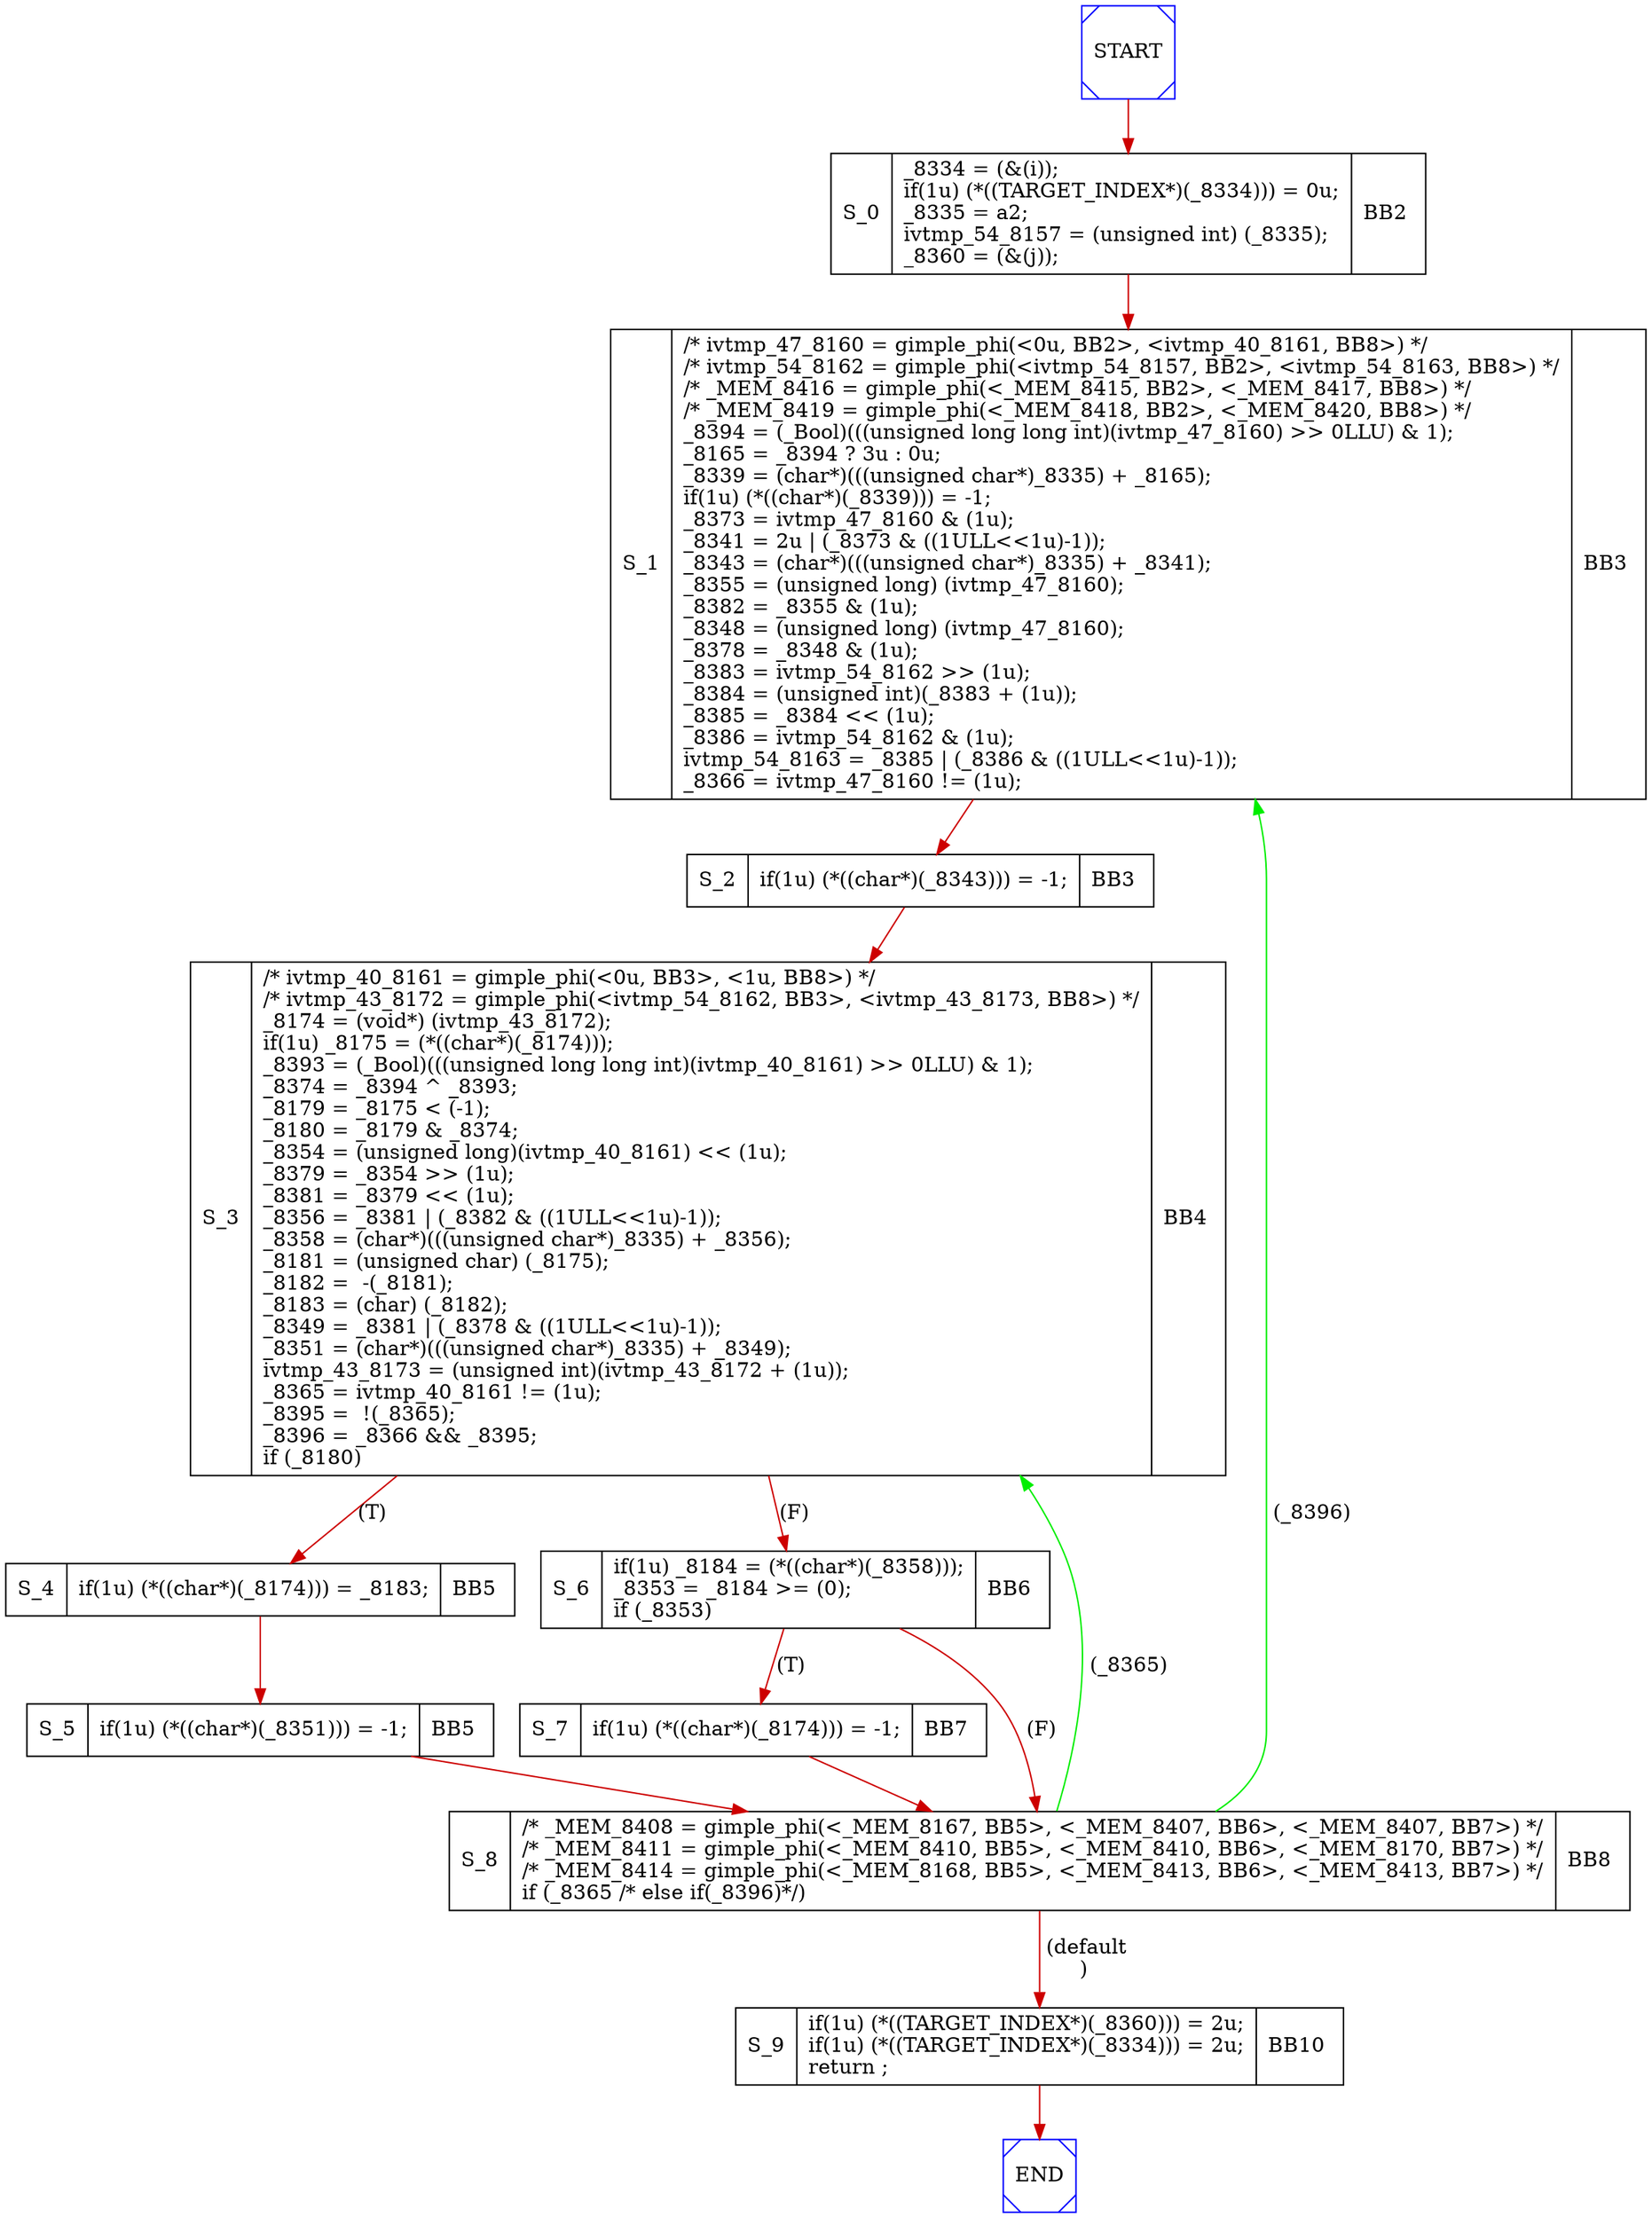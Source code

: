 digraph G {
0[color=blue,shape=Msquare,label=START];
1[color=blue,shape=Msquare,label=END];
2[shape=record,label=< S_0 | { _8334 = (&amp;(i));<br align="left"/>if(1u) (*((TARGET_INDEX*)(_8334))) = 0u;<br align="left"/>_8335 = a2;<br align="left"/>ivtmp_54_8157 = (unsigned int) (_8335);<br align="left"/>_8360 = (&amp;(j));<br align="left"/> } | BB2 <br align="left"/>>];
3[shape=record,label=< S_1 | { /* ivtmp_47_8160 = gimple_phi(&lt;0u, BB2&gt;, &lt;ivtmp_40_8161, BB8&gt;) */<br align="left"/>/* ivtmp_54_8162 = gimple_phi(&lt;ivtmp_54_8157, BB2&gt;, &lt;ivtmp_54_8163, BB8&gt;) */<br align="left"/>/* _MEM_8416 = gimple_phi(&lt;_MEM_8415, BB2&gt;, &lt;_MEM_8417, BB8&gt;) */<br align="left"/>/* _MEM_8419 = gimple_phi(&lt;_MEM_8418, BB2&gt;, &lt;_MEM_8420, BB8&gt;) */<br align="left"/>_8394 = (_Bool)(((unsigned long long int)(ivtmp_47_8160) &gt;&gt; 0LLU) &amp; 1);<br align="left"/>_8165 = _8394 ? 3u &#58; 0u;<br align="left"/>_8339 = (char*)(((unsigned char*)_8335) + _8165);<br align="left"/>if(1u) (*((char*)(_8339))) = -1;<br align="left"/>_8373 = ivtmp_47_8160 &amp; (1u);<br align="left"/>_8341 = 2u \| (_8373 &amp; ((1ULL&lt;&lt;1u)-1));<br align="left"/>_8343 = (char*)(((unsigned char*)_8335) + _8341);<br align="left"/>_8355 = (unsigned long) (ivtmp_47_8160);<br align="left"/>_8382 = _8355 &amp; (1u);<br align="left"/>_8348 = (unsigned long) (ivtmp_47_8160);<br align="left"/>_8378 = _8348 &amp; (1u);<br align="left"/>_8383 = ivtmp_54_8162 &gt;&gt; (1u);<br align="left"/>_8384 = (unsigned int)(_8383 + (1u));<br align="left"/>_8385 = _8384 &lt;&lt; (1u);<br align="left"/>_8386 = ivtmp_54_8162 &amp; (1u);<br align="left"/>ivtmp_54_8163 = _8385 \| (_8386 &amp; ((1ULL&lt;&lt;1u)-1));<br align="left"/>_8366 = ivtmp_47_8160 != (1u);<br align="left"/> } | BB3 <br align="left"/>>];
4[shape=record,label=< S_2 | { if(1u) (*((char*)(_8343))) = -1;<br align="left"/> } | BB3 <br align="left"/>>];
5[shape=record,label=< S_3 | { /* ivtmp_40_8161 = gimple_phi(&lt;0u, BB3&gt;, &lt;1u, BB8&gt;) */<br align="left"/>/* ivtmp_43_8172 = gimple_phi(&lt;ivtmp_54_8162, BB3&gt;, &lt;ivtmp_43_8173, BB8&gt;) */<br align="left"/>_8174 = (void*) (ivtmp_43_8172);<br align="left"/>if(1u) _8175 = (*((char*)(_8174)));<br align="left"/>_8393 = (_Bool)(((unsigned long long int)(ivtmp_40_8161) &gt;&gt; 0LLU) &amp; 1);<br align="left"/>_8374 = _8394 ^ _8393;<br align="left"/>_8179 = _8175 &lt; (-1);<br align="left"/>_8180 = _8179 &amp; _8374;<br align="left"/>_8354 = (unsigned long)(ivtmp_40_8161) &lt;&lt; (1u);<br align="left"/>_8379 = _8354 &gt;&gt; (1u);<br align="left"/>_8381 = _8379 &lt;&lt; (1u);<br align="left"/>_8356 = _8381 \| (_8382 &amp; ((1ULL&lt;&lt;1u)-1));<br align="left"/>_8358 = (char*)(((unsigned char*)_8335) + _8356);<br align="left"/>_8181 = (unsigned char) (_8175);<br align="left"/>_8182 =  -(_8181);<br align="left"/>_8183 = (char) (_8182);<br align="left"/>_8349 = _8381 \| (_8378 &amp; ((1ULL&lt;&lt;1u)-1));<br align="left"/>_8351 = (char*)(((unsigned char*)_8335) + _8349);<br align="left"/>ivtmp_43_8173 = (unsigned int)(ivtmp_43_8172 + (1u));<br align="left"/>_8365 = ivtmp_40_8161 != (1u);<br align="left"/>_8395 =  !(_8365);<br align="left"/>_8396 = _8366 &amp;&amp; _8395;<br align="left"/>if (_8180)<br align="left"/> } | BB4 <br align="left"/>>];
6[shape=record,label=< S_4 | { if(1u) (*((char*)(_8174))) = _8183;<br align="left"/> } | BB5 <br align="left"/>>];
7[shape=record,label=< S_5 | { if(1u) (*((char*)(_8351))) = -1;<br align="left"/> } | BB5 <br align="left"/>>];
8[shape=record,label=< S_6 | { if(1u) _8184 = (*((char*)(_8358)));<br align="left"/>_8353 = _8184 &gt;= (0);<br align="left"/>if (_8353)<br align="left"/> } | BB6 <br align="left"/>>];
9[shape=record,label=< S_7 | { if(1u) (*((char*)(_8174))) = -1;<br align="left"/> } | BB7 <br align="left"/>>];
10[shape=record,label=< S_8 | { /* _MEM_8408 = gimple_phi(&lt;_MEM_8167, BB5&gt;, &lt;_MEM_8407, BB6&gt;, &lt;_MEM_8407, BB7&gt;) */<br align="left"/>/* _MEM_8411 = gimple_phi(&lt;_MEM_8410, BB5&gt;, &lt;_MEM_8410, BB6&gt;, &lt;_MEM_8170, BB7&gt;) */<br align="left"/>/* _MEM_8414 = gimple_phi(&lt;_MEM_8168, BB5&gt;, &lt;_MEM_8413, BB6&gt;, &lt;_MEM_8413, BB7&gt;) */<br align="left"/>if (_8365 /* else if(_8396)*/)<br align="left"/> } | BB8 <br align="left"/>>];
11[shape=record,label=< S_9 | { if(1u) (*((TARGET_INDEX*)(_8360))) = 2u;<br align="left"/>if(1u) (*((TARGET_INDEX*)(_8334))) = 2u;<br align="left"/>return ;<br align="left"/> } | BB10 <br align="left"/>>];
3->4 [color=red3,label=""];
6->7 [color=red3,label=""];
0->2 [color=red3,label=""];
2->3 [color=red3,label=""];
4->5 [color=red3,label=""];
5->6 [color=red3,label="(T)\n"];
5->8 [color=red3,label="(F)\n"];
7->10 [color=red3,label=""];
8->9 [color=red3,label="(T)\n"];
8->10 [color=red3,label="(F)\n"];
9->10 [color=red3,label=""];
10->5 [color=green2,label=" (_8365)"];
10->3 [color=green2,label=" (_8396)"];
10->11 [color=red3,label=" (default\n)"];
11->1 [color=red3,label=""];
}
